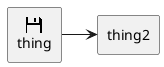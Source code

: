@startuml

sprite $save [16x16/16] {
FF00000000000F00
FF000000FF000FF0
FF000000FF000FFF
FF000000FF000FFF
FF000000FF000FFF
FF00000000000FFF
FFFFFFFFFFFFFFFF
FFFFFFFFFFFFFFFF
F0000000000000FF
F0000000000000FF
F0000000000000FF
F0000000000000FF
F0000000000000FF
F0000000000000FF
F0000000000000FF
F0000000000000FF
}

rectangle "thing" <<$save>> as save
rectangle "thing2" as that
save -> that

@enduml
